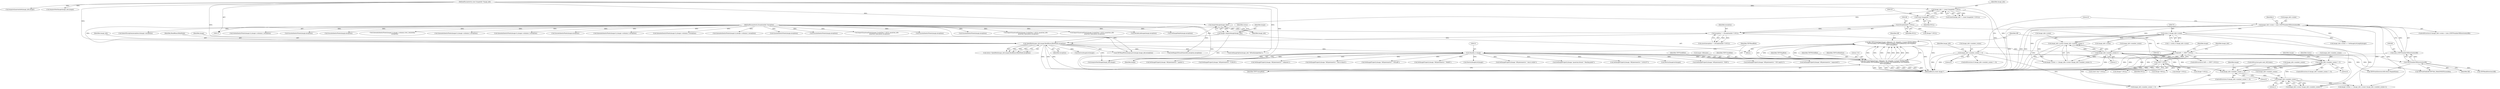 digraph "0_ImageMagick_f8877abac8e568b2f339cca70c2c3c1b6eaec288@pointer" {
"1003299" [label="(Call,image_info->scene+image_info->number_scenes-1)"];
"1000263" [label="(Call,image_info->scene < (size_t)TIFFNumberOfDirectories(tiff))"];
"1000267" [label="(Call,(size_t)TIFFNumberOfDirectories(tiff))"];
"1000269" [label="(Call,TIFFNumberOfDirectories(tiff))"];
"1000241" [label="(Call,tiff == (TIFF *) NULL)"];
"1000223" [label="(Call,tiff=TIFFClientOpen(image->filename,\"rb\",(thandle_t) image,TIFFReadBlob,\n    TIFFWriteBlob,TIFFSeekBlob,TIFFCloseBlob,TIFFGetBlobSize,TIFFMapBlob,\n    TIFFUnmapBlob))"];
"1000225" [label="(Call,TIFFClientOpen(image->filename,\"rb\",(thandle_t) image,TIFFReadBlob,\n    TIFFWriteBlob,TIFFSeekBlob,TIFFCloseBlob,TIFFGetBlobSize,TIFFMapBlob,\n    TIFFUnmapBlob))"];
"1000230" [label="(Call,(thandle_t) image)"];
"1000200" [label="(Call,OpenBlob(image_info,image,ReadBinaryBlobMode,exception))"];
"1000196" [label="(Call,AcquireImage(image_info))"];
"1000156" [label="(Call,image_info != (const ImageInfo *) NULL)"];
"1000116" [label="(MethodParameterIn,const ImageInfo *image_info)"];
"1000158" [label="(Call,(const ImageInfo *) NULL)"];
"1000194" [label="(Call,image=AcquireImage(image_info))"];
"1000183" [label="(Call,exception != (ExceptionInfo *) NULL)"];
"1000117" [label="(MethodParameterIn,ExceptionInfo *exception)"];
"1000185" [label="(Call,(ExceptionInfo *) NULL)"];
"1000243" [label="(Call,(TIFF *) NULL)"];
"1000278" [label="(Call,(ssize_t) image_info->scene)"];
"1003303" [label="(Call,image_info->number_scenes-1)"];
"1003289" [label="(Call,image_info->number_scenes != 0)"];
"1001519" [label="(Call,image_info->number_scenes-1)"];
"1001505" [label="(Call,image_info->number_scenes != 0)"];
"1000256" [label="(Call,image_info->number_scenes != 0)"];
"1000249" [label="(Call,DestroyImageList(image))"];
"1001878" [label="(Call,SyncAuthenticPixels(image,exception))"];
"1000265" [label="(Identifier,image_info)"];
"1000274" [label="(Identifier,i)"];
"1003299" [label="(Call,image_info->scene+image_info->number_scenes-1)"];
"1000117" [label="(MethodParameterIn,ExceptionInfo *exception)"];
"1001115" [label="(Call,AcquireQuantumInfo(image_info,image))"];
"1000199" [label="(Identifier,status)"];
"1000243" [label="(Call,(TIFF *) NULL)"];
"1000235" [label="(Identifier,TIFFSeekBlob)"];
"1000469" [label="(Call,SetImageProperty(image,\"tiff:photometric\",\"min-is-white\"))"];
"1000197" [label="(Identifier,image_info)"];
"1002244" [label="(Call,ImportQuantumPixels(image,(CacheView *) NULL,quantum_info,\n              quantum_type,pixels,exception))"];
"1000449" [label="(Call,SetImageProperty(image,\"quantum:format\",\"floating-point\"))"];
"1000514" [label="(Call,SetImageProperty(image,\"tiff:photometric\",\"LOGLUV\"))"];
"1000230" [label="(Call,(thandle_t) image)"];
"1000304" [label="(Call,DestroyImageList(image))"];
"1000487" [label="(Call,SetImageProperty(image,\"tiff:photometric\",\"RGB\"))"];
"1000187" [label="(Identifier,NULL)"];
"1000345" [label="(Call,TIFFPrintDirectory(tiff,stdout,MagickFalse))"];
"1003393" [label="(Call,(Image *)NULL)"];
"1000505" [label="(Call,SetImageProperty(image,\"tiff:photometric\",\"CIE Log2(L)\"))"];
"1003293" [label="(Literal,0)"];
"1000352" [label="(Call,TIFFGetField(tiff,TIFFTAG_IMAGEWIDTH,&width))"];
"1000532" [label="(Call,SetImageProperty(image,\"tiff:photometric\",\"separated\"))"];
"1000158" [label="(Call,(const ImageInfo *) NULL)"];
"1002629" [label="(Call,SyncAuthenticPixels(image,exception))"];
"1003211" [label="(Call,SyncAuthenticPixels(image,exception))"];
"1001511" [label="(Call,image->scene >= (image_info->scene+image_info->number_scenes-1))"];
"1002066" [label="(Call,ImportQuantumPixels(image,(CacheView *) NULL,quantum_info,\n            quantum_type,pixels,exception))"];
"1001867" [label="(Call,ImportQuantumPixels(image,(CacheView *) NULL,quantum_info,\n            quantum_type,pixels,exception))"];
"1003295" [label="(Call,image->scene >= (image_info->scene+image_info->number_scenes-1))"];
"1000290" [label="(Call,TIFFReadDirectory(tiff))"];
"1000116" [label="(MethodParameterIn,const ImageInfo *image_info)"];
"1000226" [label="(Call,image->filename)"];
"1000307" [label="(Call,(Image *) NULL)"];
"1000736" [label="(Call,(const char *) NULL)"];
"1003258" [label="(Call,DecodeLabImage(image,exception))"];
"1000204" [label="(Identifier,exception)"];
"1000182" [label="(Call,assert(exception != (ExceptionInfo *) NULL))"];
"1000232" [label="(Identifier,image)"];
"1000478" [label="(Call,SetImageProperty(image,\"tiff:photometric\",\"palette\"))"];
"1003381" [label="(Call,image_info->scene >= GetImageListLength(image))"];
"1003323" [label="(Call,AcquireNextImage(image_info,image))"];
"1000212" [label="(Call,DestroyImageList(image))"];
"1003399" [label="(MethodReturn,static Image *)"];
"1000256" [label="(Call,image_info->number_scenes != 0)"];
"1000236" [label="(Identifier,TIFFCloseBlob)"];
"1000118" [label="(Block,)"];
"1000255" [label="(ControlStructure,if (image_info->number_scenes != 0))"];
"1001520" [label="(Call,image_info->number_scenes)"];
"1001494" [label="(Call,GetImageDepth(image,exception))"];
"1000541" [label="(Call,SetImageProperty(image,\"tiff:photometric\",\"YCBCR\"))"];
"1000200" [label="(Call,OpenBlob(image_info,image,ReadBinaryBlobMode,exception))"];
"1000550" [label="(Call,SetImageProperty(image,\"tiff:photometric\",\"unknown\"))"];
"1000238" [label="(Identifier,TIFFMapBlob)"];
"1000224" [label="(Identifier,tiff)"];
"1003304" [label="(Call,image_info->number_scenes)"];
"1000280" [label="(Call,image_info->scene)"];
"1000201" [label="(Identifier,image_info)"];
"1001546" [label="(Call,InheritException(exception,&image->exception))"];
"1000234" [label="(Identifier,TIFFWriteBlob)"];
"1003307" [label="(Literal,1)"];
"1000160" [label="(Identifier,NULL)"];
"1003297" [label="(Identifier,image)"];
"1001513" [label="(Identifier,image)"];
"1000184" [label="(Identifier,exception)"];
"1003289" [label="(Call,image_info->number_scenes != 0)"];
"1002158" [label="(Call,GetAuthenticPixels(image,0,y,image->columns,1,exception))"];
"1000237" [label="(Identifier,TIFFGetBlobSize)"];
"1000264" [label="(Call,image_info->scene)"];
"1000270" [label="(Identifier,tiff)"];
"1002450" [label="(Call,SyncAuthenticPixels(image,exception))"];
"1000240" [label="(ControlStructure,if (tiff == (TIFF *) NULL))"];
"1002255" [label="(Call,SyncAuthenticPixels(image,exception))"];
"1001509" [label="(Literal,0)"];
"1002781" [label="(Call,QueueAuthenticPixels(image,0,y,image->columns,rows_remaining,\n            exception))"];
"1000276" [label="(Call,i < (ssize_t) image_info->scene)"];
"1001519" [label="(Call,image_info->number_scenes-1)"];
"1000156" [label="(Call,image_info != (const ImageInfo *) NULL)"];
"1000257" [label="(Call,image_info->number_scenes)"];
"1000263" [label="(Call,image_info->scene < (size_t)TIFFNumberOfDirectories(tiff))"];
"1000241" [label="(Call,tiff == (TIFF *) NULL)"];
"1000198" [label="(Call,status=OpenBlob(image_info,image,ReadBinaryBlobMode,exception))"];
"1000239" [label="(Identifier,TIFFUnmapBlob)"];
"1000310" [label="(Call,AcquireNextImage(image_info,image))"];
"1000183" [label="(Call,exception != (ExceptionInfo *) NULL)"];
"1000195" [label="(Identifier,image)"];
"1000317" [label="(Call,(Image *) NULL)"];
"1001530" [label="(ControlStructure,goto next_tiff_frame;)"];
"1000185" [label="(Call,(ExceptionInfo *) NULL)"];
"1001506" [label="(Call,image_info->number_scenes)"];
"1000203" [label="(Identifier,ReadBinaryBlobMode)"];
"1000252" [label="(Call,(Image *) NULL)"];
"1000233" [label="(Identifier,TIFFReadBlob)"];
"1000155" [label="(Call,assert(image_info != (const ImageInfo *) NULL))"];
"1000202" [label="(Identifier,image)"];
"1002510" [label="(Call,QueueAuthenticPixels(image,0,y,image->columns,1,exception))"];
"1003374" [label="(Call,image_info->number_scenes != 0)"];
"1000248" [label="(Identifier,image)"];
"1000460" [label="(Call,SetImageProperty(image,\"tiff:photometric\",\"min-is-black\"))"];
"1003310" [label="(Identifier,status)"];
"1000729" [label="(Call,GetImageOption(image_info,\"tiff:exif-properties\"))"];
"1003300" [label="(Call,image_info->scene)"];
"1000496" [label="(Call,SetImageProperty(image,\"tiff:photometric\",\"CIELAB\"))"];
"1001504" [label="(ControlStructure,if (image_info->number_scenes != 0))"];
"1003130" [label="(Call,QueueAuthenticPixels(image,0,y,image->columns,1,exception))"];
"1001505" [label="(Call,image_info->number_scenes != 0)"];
"1000220" [label="(Call,SetMagickThreadValue(tiff_exception,exception))"];
"1003290" [label="(Call,image_info->number_scenes)"];
"1000267" [label="(Call,(size_t)TIFFNumberOfDirectories(tiff))"];
"1000223" [label="(Call,tiff=TIFFClientOpen(image->filename,\"rb\",(thandle_t) image,TIFFReadBlob,\n    TIFFWriteBlob,TIFFSeekBlob,TIFFCloseBlob,TIFFGetBlobSize,TIFFMapBlob,\n    TIFFUnmapBlob))"];
"1000278" [label="(Call,(ssize_t) image_info->scene)"];
"1003303" [label="(Call,image_info->number_scenes-1)"];
"1000242" [label="(Identifier,tiff)"];
"1000157" [label="(Identifier,image_info)"];
"1001515" [label="(Call,image_info->scene+image_info->number_scenes-1)"];
"1000194" [label="(Call,image=AcquireImage(image_info))"];
"1000196" [label="(Call,AcquireImage(image_info))"];
"1000225" [label="(Call,TIFFClientOpen(image->filename,\"rb\",(thandle_t) image,TIFFReadBlob,\n    TIFFWriteBlob,TIFFSeekBlob,TIFFCloseBlob,TIFFGetBlobSize,TIFFMapBlob,\n    TIFFUnmapBlob))"];
"1000258" [label="(Identifier,image_info)"];
"1003288" [label="(ControlStructure,if (image_info->number_scenes != 0))"];
"1001523" [label="(Literal,1)"];
"1000260" [label="(Literal,0)"];
"1002986" [label="(Call,SyncAuthenticPixels(image,exception))"];
"1000262" [label="(ControlStructure,if (image_info->scene < (size_t)TIFFNumberOfDirectories(tiff)))"];
"1002048" [label="(Call,QueueAuthenticPixels(image,0,y,image->columns,1,exception))"];
"1000269" [label="(Call,TIFFNumberOfDirectories(tiff))"];
"1000339" [label="(Literal,0)"];
"1002329" [label="(Call,QueueAuthenticPixels(image,0,y,image->columns,1,exception))"];
"1000245" [label="(Identifier,NULL)"];
"1003369" [label="(Call,TIFFReadPhotoshopLayers(image,image_info,exception))"];
"1001849" [label="(Call,QueueAuthenticPixels(image,0,y,image->columns,1,exception))"];
"1000523" [label="(Call,SetImageProperty(image,\"tiff:photometric\",\"MASK\"))"];
"1000215" [label="(Call,(Image *) NULL)"];
"1000229" [label="(Literal,\"rb\")"];
"1002077" [label="(Call,SyncAuthenticPixels(image,exception))"];
"1003299" -> "1003295"  [label="AST: "];
"1003299" -> "1003303"  [label="CFG: "];
"1003300" -> "1003299"  [label="AST: "];
"1003303" -> "1003299"  [label="AST: "];
"1003295" -> "1003299"  [label="CFG: "];
"1003299" -> "1003399"  [label="DDG: "];
"1003299" -> "1003399"  [label="DDG: "];
"1000263" -> "1003299"  [label="DDG: "];
"1000278" -> "1003299"  [label="DDG: "];
"1003303" -> "1003299"  [label="DDG: "];
"1003303" -> "1003299"  [label="DDG: "];
"1000263" -> "1000262"  [label="AST: "];
"1000263" -> "1000267"  [label="CFG: "];
"1000264" -> "1000263"  [label="AST: "];
"1000267" -> "1000263"  [label="AST: "];
"1000274" -> "1000263"  [label="CFG: "];
"1000339" -> "1000263"  [label="CFG: "];
"1000263" -> "1003399"  [label="DDG: "];
"1000263" -> "1003399"  [label="DDG: "];
"1000263" -> "1003399"  [label="DDG: "];
"1000267" -> "1000263"  [label="DDG: "];
"1000263" -> "1000278"  [label="DDG: "];
"1000263" -> "1001511"  [label="DDG: "];
"1000263" -> "1001515"  [label="DDG: "];
"1000263" -> "1003295"  [label="DDG: "];
"1000263" -> "1003381"  [label="DDG: "];
"1000267" -> "1000269"  [label="CFG: "];
"1000268" -> "1000267"  [label="AST: "];
"1000269" -> "1000267"  [label="AST: "];
"1000267" -> "1003399"  [label="DDG: "];
"1000269" -> "1000267"  [label="DDG: "];
"1000269" -> "1000270"  [label="CFG: "];
"1000270" -> "1000269"  [label="AST: "];
"1000241" -> "1000269"  [label="DDG: "];
"1000269" -> "1000290"  [label="DDG: "];
"1000269" -> "1000345"  [label="DDG: "];
"1000269" -> "1000352"  [label="DDG: "];
"1000241" -> "1000240"  [label="AST: "];
"1000241" -> "1000243"  [label="CFG: "];
"1000242" -> "1000241"  [label="AST: "];
"1000243" -> "1000241"  [label="AST: "];
"1000248" -> "1000241"  [label="CFG: "];
"1000258" -> "1000241"  [label="CFG: "];
"1000241" -> "1003399"  [label="DDG: "];
"1000241" -> "1003399"  [label="DDG: "];
"1000241" -> "1003399"  [label="DDG: "];
"1000223" -> "1000241"  [label="DDG: "];
"1000243" -> "1000241"  [label="DDG: "];
"1000241" -> "1000345"  [label="DDG: "];
"1000241" -> "1000352"  [label="DDG: "];
"1000223" -> "1000118"  [label="AST: "];
"1000223" -> "1000225"  [label="CFG: "];
"1000224" -> "1000223"  [label="AST: "];
"1000225" -> "1000223"  [label="AST: "];
"1000242" -> "1000223"  [label="CFG: "];
"1000223" -> "1003399"  [label="DDG: "];
"1000225" -> "1000223"  [label="DDG: "];
"1000225" -> "1000223"  [label="DDG: "];
"1000225" -> "1000223"  [label="DDG: "];
"1000225" -> "1000223"  [label="DDG: "];
"1000225" -> "1000223"  [label="DDG: "];
"1000225" -> "1000223"  [label="DDG: "];
"1000225" -> "1000223"  [label="DDG: "];
"1000225" -> "1000223"  [label="DDG: "];
"1000225" -> "1000223"  [label="DDG: "];
"1000225" -> "1000223"  [label="DDG: "];
"1000225" -> "1000239"  [label="CFG: "];
"1000226" -> "1000225"  [label="AST: "];
"1000229" -> "1000225"  [label="AST: "];
"1000230" -> "1000225"  [label="AST: "];
"1000233" -> "1000225"  [label="AST: "];
"1000234" -> "1000225"  [label="AST: "];
"1000235" -> "1000225"  [label="AST: "];
"1000236" -> "1000225"  [label="AST: "];
"1000237" -> "1000225"  [label="AST: "];
"1000238" -> "1000225"  [label="AST: "];
"1000239" -> "1000225"  [label="AST: "];
"1000225" -> "1003399"  [label="DDG: "];
"1000225" -> "1003399"  [label="DDG: "];
"1000225" -> "1003399"  [label="DDG: "];
"1000225" -> "1003399"  [label="DDG: "];
"1000225" -> "1003399"  [label="DDG: "];
"1000225" -> "1003399"  [label="DDG: "];
"1000225" -> "1003399"  [label="DDG: "];
"1000225" -> "1003399"  [label="DDG: "];
"1000225" -> "1003399"  [label="DDG: "];
"1000230" -> "1000225"  [label="DDG: "];
"1000230" -> "1000232"  [label="CFG: "];
"1000231" -> "1000230"  [label="AST: "];
"1000232" -> "1000230"  [label="AST: "];
"1000233" -> "1000230"  [label="CFG: "];
"1000200" -> "1000230"  [label="DDG: "];
"1000230" -> "1000249"  [label="DDG: "];
"1000230" -> "1000304"  [label="DDG: "];
"1000230" -> "1000310"  [label="DDG: "];
"1000230" -> "1000449"  [label="DDG: "];
"1000230" -> "1000460"  [label="DDG: "];
"1000230" -> "1000469"  [label="DDG: "];
"1000230" -> "1000478"  [label="DDG: "];
"1000230" -> "1000487"  [label="DDG: "];
"1000230" -> "1000496"  [label="DDG: "];
"1000230" -> "1000505"  [label="DDG: "];
"1000230" -> "1000514"  [label="DDG: "];
"1000230" -> "1000523"  [label="DDG: "];
"1000230" -> "1000532"  [label="DDG: "];
"1000230" -> "1000541"  [label="DDG: "];
"1000230" -> "1000550"  [label="DDG: "];
"1000200" -> "1000198"  [label="AST: "];
"1000200" -> "1000204"  [label="CFG: "];
"1000201" -> "1000200"  [label="AST: "];
"1000202" -> "1000200"  [label="AST: "];
"1000203" -> "1000200"  [label="AST: "];
"1000204" -> "1000200"  [label="AST: "];
"1000198" -> "1000200"  [label="CFG: "];
"1000200" -> "1003399"  [label="DDG: "];
"1000200" -> "1003399"  [label="DDG: "];
"1000200" -> "1003399"  [label="DDG: "];
"1000200" -> "1000198"  [label="DDG: "];
"1000200" -> "1000198"  [label="DDG: "];
"1000200" -> "1000198"  [label="DDG: "];
"1000200" -> "1000198"  [label="DDG: "];
"1000196" -> "1000200"  [label="DDG: "];
"1000116" -> "1000200"  [label="DDG: "];
"1000194" -> "1000200"  [label="DDG: "];
"1000183" -> "1000200"  [label="DDG: "];
"1000117" -> "1000200"  [label="DDG: "];
"1000200" -> "1000212"  [label="DDG: "];
"1000200" -> "1000220"  [label="DDG: "];
"1000200" -> "1000310"  [label="DDG: "];
"1000200" -> "1000729"  [label="DDG: "];
"1000200" -> "1003369"  [label="DDG: "];
"1000196" -> "1000194"  [label="AST: "];
"1000196" -> "1000197"  [label="CFG: "];
"1000197" -> "1000196"  [label="AST: "];
"1000194" -> "1000196"  [label="CFG: "];
"1000196" -> "1000194"  [label="DDG: "];
"1000156" -> "1000196"  [label="DDG: "];
"1000116" -> "1000196"  [label="DDG: "];
"1000156" -> "1000155"  [label="AST: "];
"1000156" -> "1000158"  [label="CFG: "];
"1000157" -> "1000156"  [label="AST: "];
"1000158" -> "1000156"  [label="AST: "];
"1000155" -> "1000156"  [label="CFG: "];
"1000156" -> "1003399"  [label="DDG: "];
"1000156" -> "1000155"  [label="DDG: "];
"1000156" -> "1000155"  [label="DDG: "];
"1000116" -> "1000156"  [label="DDG: "];
"1000158" -> "1000156"  [label="DDG: "];
"1000116" -> "1000115"  [label="AST: "];
"1000116" -> "1003399"  [label="DDG: "];
"1000116" -> "1000310"  [label="DDG: "];
"1000116" -> "1000729"  [label="DDG: "];
"1000116" -> "1001115"  [label="DDG: "];
"1000116" -> "1003323"  [label="DDG: "];
"1000116" -> "1003369"  [label="DDG: "];
"1000158" -> "1000160"  [label="CFG: "];
"1000159" -> "1000158"  [label="AST: "];
"1000160" -> "1000158"  [label="AST: "];
"1000158" -> "1000185"  [label="DDG: "];
"1000194" -> "1000118"  [label="AST: "];
"1000195" -> "1000194"  [label="AST: "];
"1000199" -> "1000194"  [label="CFG: "];
"1000194" -> "1003399"  [label="DDG: "];
"1000183" -> "1000182"  [label="AST: "];
"1000183" -> "1000185"  [label="CFG: "];
"1000184" -> "1000183"  [label="AST: "];
"1000185" -> "1000183"  [label="AST: "];
"1000182" -> "1000183"  [label="CFG: "];
"1000183" -> "1003399"  [label="DDG: "];
"1000183" -> "1000182"  [label="DDG: "];
"1000183" -> "1000182"  [label="DDG: "];
"1000117" -> "1000183"  [label="DDG: "];
"1000185" -> "1000183"  [label="DDG: "];
"1000117" -> "1000115"  [label="AST: "];
"1000117" -> "1003399"  [label="DDG: "];
"1000117" -> "1000220"  [label="DDG: "];
"1000117" -> "1001494"  [label="DDG: "];
"1000117" -> "1001546"  [label="DDG: "];
"1000117" -> "1001849"  [label="DDG: "];
"1000117" -> "1001867"  [label="DDG: "];
"1000117" -> "1001878"  [label="DDG: "];
"1000117" -> "1002048"  [label="DDG: "];
"1000117" -> "1002066"  [label="DDG: "];
"1000117" -> "1002077"  [label="DDG: "];
"1000117" -> "1002158"  [label="DDG: "];
"1000117" -> "1002244"  [label="DDG: "];
"1000117" -> "1002255"  [label="DDG: "];
"1000117" -> "1002329"  [label="DDG: "];
"1000117" -> "1002450"  [label="DDG: "];
"1000117" -> "1002510"  [label="DDG: "];
"1000117" -> "1002629"  [label="DDG: "];
"1000117" -> "1002781"  [label="DDG: "];
"1000117" -> "1002986"  [label="DDG: "];
"1000117" -> "1003130"  [label="DDG: "];
"1000117" -> "1003211"  [label="DDG: "];
"1000117" -> "1003258"  [label="DDG: "];
"1000117" -> "1003369"  [label="DDG: "];
"1000185" -> "1000187"  [label="CFG: "];
"1000186" -> "1000185"  [label="AST: "];
"1000187" -> "1000185"  [label="AST: "];
"1000185" -> "1000215"  [label="DDG: "];
"1000185" -> "1000243"  [label="DDG: "];
"1000243" -> "1000245"  [label="CFG: "];
"1000244" -> "1000243"  [label="AST: "];
"1000245" -> "1000243"  [label="AST: "];
"1000243" -> "1003399"  [label="DDG: "];
"1000243" -> "1000252"  [label="DDG: "];
"1000243" -> "1000307"  [label="DDG: "];
"1000243" -> "1000317"  [label="DDG: "];
"1000243" -> "1000736"  [label="DDG: "];
"1000243" -> "1003393"  [label="DDG: "];
"1000278" -> "1000276"  [label="AST: "];
"1000278" -> "1000280"  [label="CFG: "];
"1000279" -> "1000278"  [label="AST: "];
"1000280" -> "1000278"  [label="AST: "];
"1000276" -> "1000278"  [label="CFG: "];
"1000278" -> "1003399"  [label="DDG: "];
"1000278" -> "1000276"  [label="DDG: "];
"1000278" -> "1001511"  [label="DDG: "];
"1000278" -> "1001515"  [label="DDG: "];
"1000278" -> "1003295"  [label="DDG: "];
"1000278" -> "1003381"  [label="DDG: "];
"1003303" -> "1003307"  [label="CFG: "];
"1003304" -> "1003303"  [label="AST: "];
"1003307" -> "1003303"  [label="AST: "];
"1003303" -> "1003399"  [label="DDG: "];
"1003303" -> "1001505"  [label="DDG: "];
"1003303" -> "1003289"  [label="DDG: "];
"1003303" -> "1003295"  [label="DDG: "];
"1003303" -> "1003295"  [label="DDG: "];
"1003289" -> "1003303"  [label="DDG: "];
"1003303" -> "1003374"  [label="DDG: "];
"1003289" -> "1003288"  [label="AST: "];
"1003289" -> "1003293"  [label="CFG: "];
"1003290" -> "1003289"  [label="AST: "];
"1003293" -> "1003289"  [label="AST: "];
"1003297" -> "1003289"  [label="CFG: "];
"1003310" -> "1003289"  [label="CFG: "];
"1003289" -> "1003399"  [label="DDG: "];
"1003289" -> "1003399"  [label="DDG: "];
"1003289" -> "1001505"  [label="DDG: "];
"1001519" -> "1003289"  [label="DDG: "];
"1001505" -> "1003289"  [label="DDG: "];
"1000256" -> "1003289"  [label="DDG: "];
"1003289" -> "1003374"  [label="DDG: "];
"1001519" -> "1001515"  [label="AST: "];
"1001519" -> "1001523"  [label="CFG: "];
"1001520" -> "1001519"  [label="AST: "];
"1001523" -> "1001519"  [label="AST: "];
"1001515" -> "1001519"  [label="CFG: "];
"1001519" -> "1001511"  [label="DDG: "];
"1001519" -> "1001511"  [label="DDG: "];
"1001519" -> "1001515"  [label="DDG: "];
"1001519" -> "1001515"  [label="DDG: "];
"1001505" -> "1001519"  [label="DDG: "];
"1001519" -> "1003374"  [label="DDG: "];
"1001505" -> "1001504"  [label="AST: "];
"1001505" -> "1001509"  [label="CFG: "];
"1001506" -> "1001505"  [label="AST: "];
"1001509" -> "1001505"  [label="AST: "];
"1001513" -> "1001505"  [label="CFG: "];
"1001530" -> "1001505"  [label="CFG: "];
"1000256" -> "1001505"  [label="DDG: "];
"1000256" -> "1000255"  [label="AST: "];
"1000256" -> "1000260"  [label="CFG: "];
"1000257" -> "1000256"  [label="AST: "];
"1000260" -> "1000256"  [label="AST: "];
"1000265" -> "1000256"  [label="CFG: "];
"1000339" -> "1000256"  [label="CFG: "];
"1000256" -> "1003399"  [label="DDG: "];
"1000256" -> "1003399"  [label="DDG: "];
"1000256" -> "1003374"  [label="DDG: "];
}

